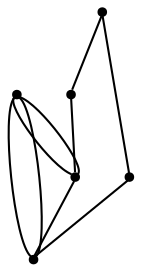 graph {
  node [shape=point,comment="{\"directed\":false,\"doi\":\"10.1007/3-540-36151-0_31\",\"figure\":\"3 (1)\"}"]

  v0 [pos="986.9916280110679,440.26679992675804"]
  v1 [pos="798.3666737874349,391.0167694091799"]
  v2 [pos="798.3666737874349,550.5166371663414"]
  v3 [pos="337.86665598551434,391.0167694091799"]
  v4 [pos="337.86665598551434,550.5166371663414"]
  v5 [pos="538.3666833241781,550.5166371663414"]

  v0 -- v2 [id="-2",pos="986.9916280110679,440.26679992675804 986.7417017618816,550.1416524251305 986.7417017618816,550.1416524251305 986.7417017618816,550.1416524251305 798.3666737874349,550.5166371663414 798.3666737874349,550.5166371663414 798.3666737874349,550.5166371663414"]
  v5 -- v2 [id="-3",pos="538.3666833241781,550.5166371663414 798.3666737874349,550.5166371663414 798.3666737874349,550.5166371663414 798.3666737874349,550.5166371663414"]
  v4 -- v3 [id="-4",pos="337.86665598551434,550.5166371663414 337.86665598551434,391.0167694091799 337.86665598551434,391.0167694091799 337.86665598551434,391.0167694091799"]
  v4 -- v5 [id="-5",pos="337.86665598551434,550.5166371663414 538.3666833241781,550.5166371663414 538.3666833241781,550.5166371663414 538.3666833241781,550.5166371663414"]
  v1 -- v0 [id="-9",pos="798.3666737874349,391.0167694091799 986.7417017618816,391.1416371663414 986.7417017618816,391.1416371663414 986.7417017618816,391.1416371663414 986.9916280110679,440.26679992675804 986.9916280110679,440.26679992675804 986.9916280110679,440.26679992675804"]
  v3 -- v1 [id="-10",pos="337.86665598551434,391.0167694091799 798.3666737874349,391.0167694091799 798.3666737874349,391.0167694091799 798.3666737874349,391.0167694091799"]
  v0 -- v1 [id="-13",pos="986.9916280110679,440.26679992675804 986.7417017618816,378.6416371663414 986.7417017618816,378.6416371663414 986.7417017618816,378.6416371663414 798.3666737874349,391.0167694091799 798.3666737874349,391.0167694091799 798.3666737874349,391.0167694091799"]
  v0 -- v2 [id="-14",pos="986.9916280110679,440.26679992675804 986.7417017618816,562.6416206359866 986.7417017618816,562.6416206359866 986.7417017618816,562.6416206359866 798.3666737874349,550.5166371663414 798.3666737874349,550.5166371663414 798.3666737874349,550.5166371663414"]
  v2 -- v1 [id="-16",pos="798.3666737874349,550.5166371663414 798.3666737874349,391.0167694091799 798.3666737874349,391.0167694091799 798.3666737874349,391.0167694091799"]
}